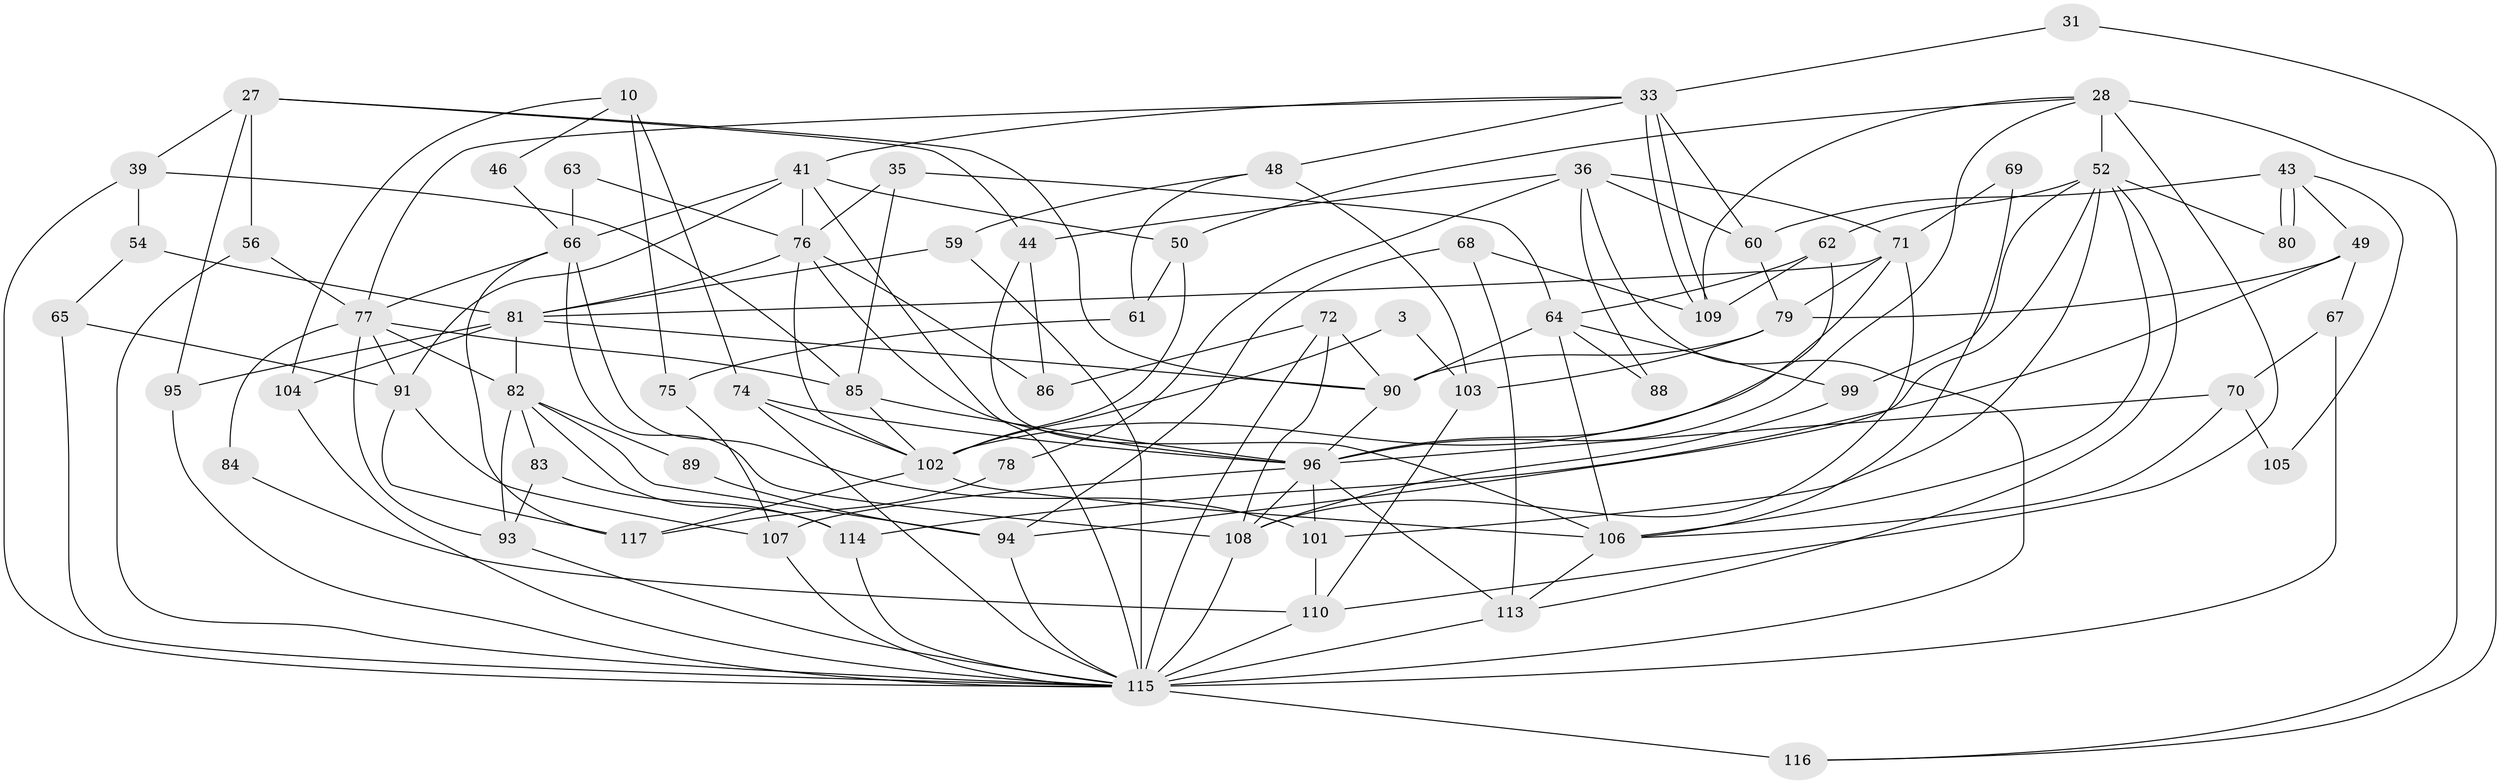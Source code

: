 // original degree distribution, {6: 0.07692307692307693, 4: 0.29914529914529914, 2: 0.1282051282051282, 5: 0.18803418803418803, 7: 0.042735042735042736, 3: 0.2564102564102564, 9: 0.008547008547008548}
// Generated by graph-tools (version 1.1) at 2025/52/03/04/25 21:52:32]
// undirected, 70 vertices, 160 edges
graph export_dot {
graph [start="1"]
  node [color=gray90,style=filled];
  3;
  10;
  27 [super="+21"];
  28;
  31;
  33 [super="+22"];
  35;
  36 [super="+4"];
  39 [super="+25"];
  41 [super="+20+29"];
  43;
  44;
  46;
  48;
  49;
  50;
  52 [super="+12"];
  54;
  56 [super="+19"];
  59;
  60;
  61;
  62;
  63;
  64;
  65;
  66 [super="+9+34"];
  67;
  68;
  69 [super="+47"];
  70;
  71 [super="+24"];
  72;
  74;
  75 [super="+45"];
  76 [super="+40"];
  77 [super="+15+55"];
  78;
  79 [super="+7"];
  80;
  81 [super="+23+53"];
  82 [super="+58"];
  83;
  84 [super="+13"];
  85 [super="+73"];
  86;
  88;
  89;
  90 [super="+37"];
  91;
  93;
  94;
  95;
  96 [super="+8+51+42"];
  99;
  101;
  102 [super="+6+92"];
  103;
  104 [super="+26"];
  105;
  106 [super="+57"];
  107 [super="+100"];
  108 [super="+38+87"];
  109;
  110;
  113 [super="+18+111"];
  114;
  115 [super="+112"];
  116;
  117;
  3 -- 103;
  3 -- 102;
  10 -- 74;
  10 -- 46;
  10 -- 75 [weight=2];
  10 -- 104;
  27 -- 44 [weight=2];
  27 -- 95;
  27 -- 90;
  27 -- 56;
  27 -- 39 [weight=2];
  28 -- 52 [weight=2];
  28 -- 50;
  28 -- 109;
  28 -- 110;
  28 -- 116;
  28 -- 96;
  31 -- 116;
  31 -- 33;
  33 -- 109;
  33 -- 109;
  33 -- 41;
  33 -- 48;
  33 -- 60;
  33 -- 77;
  35 -- 85;
  35 -- 64;
  35 -- 76;
  36 -- 115 [weight=2];
  36 -- 78;
  36 -- 88;
  36 -- 71 [weight=2];
  36 -- 44;
  36 -- 60;
  39 -- 54;
  39 -- 85;
  39 -- 115;
  41 -- 50;
  41 -- 66 [weight=2];
  41 -- 91;
  41 -- 76 [weight=2];
  41 -- 115;
  43 -- 80;
  43 -- 80;
  43 -- 49;
  43 -- 60;
  43 -- 105;
  44 -- 86;
  44 -- 106;
  46 -- 66;
  48 -- 59;
  48 -- 61;
  48 -- 103;
  49 -- 67;
  49 -- 114;
  49 -- 79;
  50 -- 102;
  50 -- 61;
  52 -- 62;
  52 -- 80;
  52 -- 99;
  52 -- 101;
  52 -- 106;
  52 -- 94;
  52 -- 113;
  54 -- 65;
  54 -- 81;
  56 -- 77 [weight=2];
  56 -- 115 [weight=2];
  59 -- 115 [weight=2];
  59 -- 81;
  60 -- 79;
  61 -- 75;
  62 -- 109;
  62 -- 64;
  62 -- 96;
  63 -- 76;
  63 -- 66 [weight=2];
  64 -- 99;
  64 -- 88;
  64 -- 106 [weight=2];
  64 -- 90;
  65 -- 91;
  65 -- 115;
  66 -- 117;
  66 -- 108 [weight=3];
  66 -- 101;
  66 -- 77 [weight=2];
  67 -- 70;
  67 -- 115 [weight=2];
  68 -- 109;
  68 -- 94;
  68 -- 113;
  69 -- 71 [weight=2];
  69 -- 106;
  70 -- 106;
  70 -- 105;
  70 -- 96;
  71 -- 79;
  71 -- 102;
  71 -- 108;
  71 -- 81;
  72 -- 108;
  72 -- 86;
  72 -- 90;
  72 -- 115;
  74 -- 102;
  74 -- 115;
  74 -- 96;
  75 -- 107;
  76 -- 81;
  76 -- 86;
  76 -- 102;
  76 -- 96;
  77 -- 93;
  77 -- 82;
  77 -- 85;
  77 -- 91;
  77 -- 84;
  78 -- 117;
  79 -- 103;
  79 -- 90;
  81 -- 82 [weight=2];
  81 -- 90 [weight=2];
  81 -- 95;
  81 -- 104;
  82 -- 83;
  82 -- 89;
  82 -- 114;
  82 -- 93;
  82 -- 94;
  83 -- 114;
  83 -- 93;
  84 -- 110;
  85 -- 102 [weight=2];
  85 -- 96;
  89 -- 94;
  90 -- 96;
  91 -- 117;
  91 -- 107;
  93 -- 115;
  94 -- 115;
  95 -- 115;
  96 -- 101;
  96 -- 108;
  96 -- 113;
  96 -- 107;
  99 -- 108;
  101 -- 110;
  102 -- 106 [weight=2];
  102 -- 117;
  103 -- 110;
  104 -- 115;
  106 -- 113;
  107 -- 115 [weight=2];
  108 -- 115 [weight=2];
  110 -- 115;
  113 -- 115 [weight=2];
  114 -- 115;
  115 -- 116 [weight=2];
}
